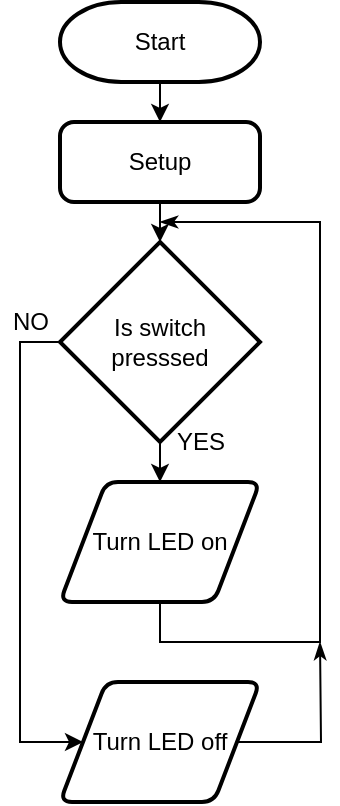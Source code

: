 <mxfile version="14.2.2" type="github">
  <diagram id="xVNfIB4QLyv4ymsCst2p" name="Page-1">
    <mxGraphModel dx="1422" dy="794" grid="1" gridSize="10" guides="1" tooltips="1" connect="1" arrows="1" fold="1" page="1" pageScale="1" pageWidth="850" pageHeight="1100" math="0" shadow="0">
      <root>
        <mxCell id="0" />
        <mxCell id="1" parent="0" />
        <mxCell id="6cLyZgNCLurVuaL3AfpP-6" style="edgeStyle=orthogonalEdgeStyle;rounded=0;orthogonalLoop=1;jettySize=auto;html=1;exitX=0.5;exitY=1;exitDx=0;exitDy=0;exitPerimeter=0;entryX=0.5;entryY=0;entryDx=0;entryDy=0;" edge="1" parent="1" source="6cLyZgNCLurVuaL3AfpP-1" target="6cLyZgNCLurVuaL3AfpP-2">
          <mxGeometry relative="1" as="geometry" />
        </mxCell>
        <mxCell id="6cLyZgNCLurVuaL3AfpP-1" value="Start" style="strokeWidth=2;html=1;shape=mxgraph.flowchart.terminator;whiteSpace=wrap;" vertex="1" parent="1">
          <mxGeometry x="140" y="40" width="100" height="40" as="geometry" />
        </mxCell>
        <mxCell id="6cLyZgNCLurVuaL3AfpP-7" style="edgeStyle=orthogonalEdgeStyle;rounded=0;orthogonalLoop=1;jettySize=auto;html=1;exitX=0.5;exitY=1;exitDx=0;exitDy=0;entryX=0.5;entryY=0;entryDx=0;entryDy=0;entryPerimeter=0;" edge="1" parent="1" source="6cLyZgNCLurVuaL3AfpP-2" target="6cLyZgNCLurVuaL3AfpP-3">
          <mxGeometry relative="1" as="geometry" />
        </mxCell>
        <mxCell id="6cLyZgNCLurVuaL3AfpP-2" value="Setup" style="rounded=1;whiteSpace=wrap;html=1;absoluteArcSize=1;arcSize=14;strokeWidth=2;" vertex="1" parent="1">
          <mxGeometry x="140" y="100" width="100" height="40" as="geometry" />
        </mxCell>
        <mxCell id="6cLyZgNCLurVuaL3AfpP-8" style="edgeStyle=orthogonalEdgeStyle;rounded=0;orthogonalLoop=1;jettySize=auto;html=1;exitX=0.5;exitY=1;exitDx=0;exitDy=0;exitPerimeter=0;entryX=0.5;entryY=0;entryDx=0;entryDy=0;" edge="1" parent="1" source="6cLyZgNCLurVuaL3AfpP-3" target="6cLyZgNCLurVuaL3AfpP-4">
          <mxGeometry relative="1" as="geometry" />
        </mxCell>
        <mxCell id="6cLyZgNCLurVuaL3AfpP-11" style="edgeStyle=orthogonalEdgeStyle;rounded=0;orthogonalLoop=1;jettySize=auto;html=1;exitX=0;exitY=0.5;exitDx=0;exitDy=0;exitPerimeter=0;entryX=0;entryY=0.5;entryDx=0;entryDy=0;endArrow=classic;endFill=1;" edge="1" parent="1" source="6cLyZgNCLurVuaL3AfpP-3" target="6cLyZgNCLurVuaL3AfpP-10">
          <mxGeometry relative="1" as="geometry">
            <Array as="points">
              <mxPoint x="120" y="210" />
              <mxPoint x="120" y="410" />
            </Array>
          </mxGeometry>
        </mxCell>
        <mxCell id="6cLyZgNCLurVuaL3AfpP-3" value="Is switch presssed" style="strokeWidth=2;html=1;shape=mxgraph.flowchart.decision;whiteSpace=wrap;" vertex="1" parent="1">
          <mxGeometry x="140" y="160" width="100" height="100" as="geometry" />
        </mxCell>
        <mxCell id="6cLyZgNCLurVuaL3AfpP-9" style="edgeStyle=orthogonalEdgeStyle;rounded=0;orthogonalLoop=1;jettySize=auto;html=1;exitX=0.5;exitY=1;exitDx=0;exitDy=0;endArrow=classicThin;endFill=1;" edge="1" parent="1" source="6cLyZgNCLurVuaL3AfpP-4">
          <mxGeometry relative="1" as="geometry">
            <mxPoint x="190" y="150" as="targetPoint" />
            <Array as="points">
              <mxPoint x="190" y="360" />
              <mxPoint x="270" y="360" />
              <mxPoint x="270" y="150" />
            </Array>
          </mxGeometry>
        </mxCell>
        <mxCell id="6cLyZgNCLurVuaL3AfpP-4" value="Turn LED on" style="shape=parallelogram;html=1;strokeWidth=2;perimeter=parallelogramPerimeter;whiteSpace=wrap;rounded=1;arcSize=12;size=0.23;" vertex="1" parent="1">
          <mxGeometry x="140" y="280" width="100" height="60" as="geometry" />
        </mxCell>
        <mxCell id="6cLyZgNCLurVuaL3AfpP-16" style="edgeStyle=orthogonalEdgeStyle;rounded=0;orthogonalLoop=1;jettySize=auto;html=1;exitX=1;exitY=0.5;exitDx=0;exitDy=0;endArrow=classicThin;endFill=1;" edge="1" parent="1" source="6cLyZgNCLurVuaL3AfpP-10">
          <mxGeometry relative="1" as="geometry">
            <mxPoint x="270" y="360" as="targetPoint" />
          </mxGeometry>
        </mxCell>
        <mxCell id="6cLyZgNCLurVuaL3AfpP-10" value="Turn LED off" style="shape=parallelogram;html=1;strokeWidth=2;perimeter=parallelogramPerimeter;whiteSpace=wrap;rounded=1;arcSize=12;size=0.23;" vertex="1" parent="1">
          <mxGeometry x="140" y="380" width="100" height="60" as="geometry" />
        </mxCell>
        <mxCell id="6cLyZgNCLurVuaL3AfpP-12" value="YES" style="text;html=1;align=center;verticalAlign=middle;resizable=0;points=[];autosize=1;" vertex="1" parent="1">
          <mxGeometry x="190" y="250" width="40" height="20" as="geometry" />
        </mxCell>
        <mxCell id="6cLyZgNCLurVuaL3AfpP-13" value="NO" style="text;html=1;align=center;verticalAlign=middle;resizable=0;points=[];autosize=1;" vertex="1" parent="1">
          <mxGeometry x="110" y="190" width="30" height="20" as="geometry" />
        </mxCell>
      </root>
    </mxGraphModel>
  </diagram>
</mxfile>

